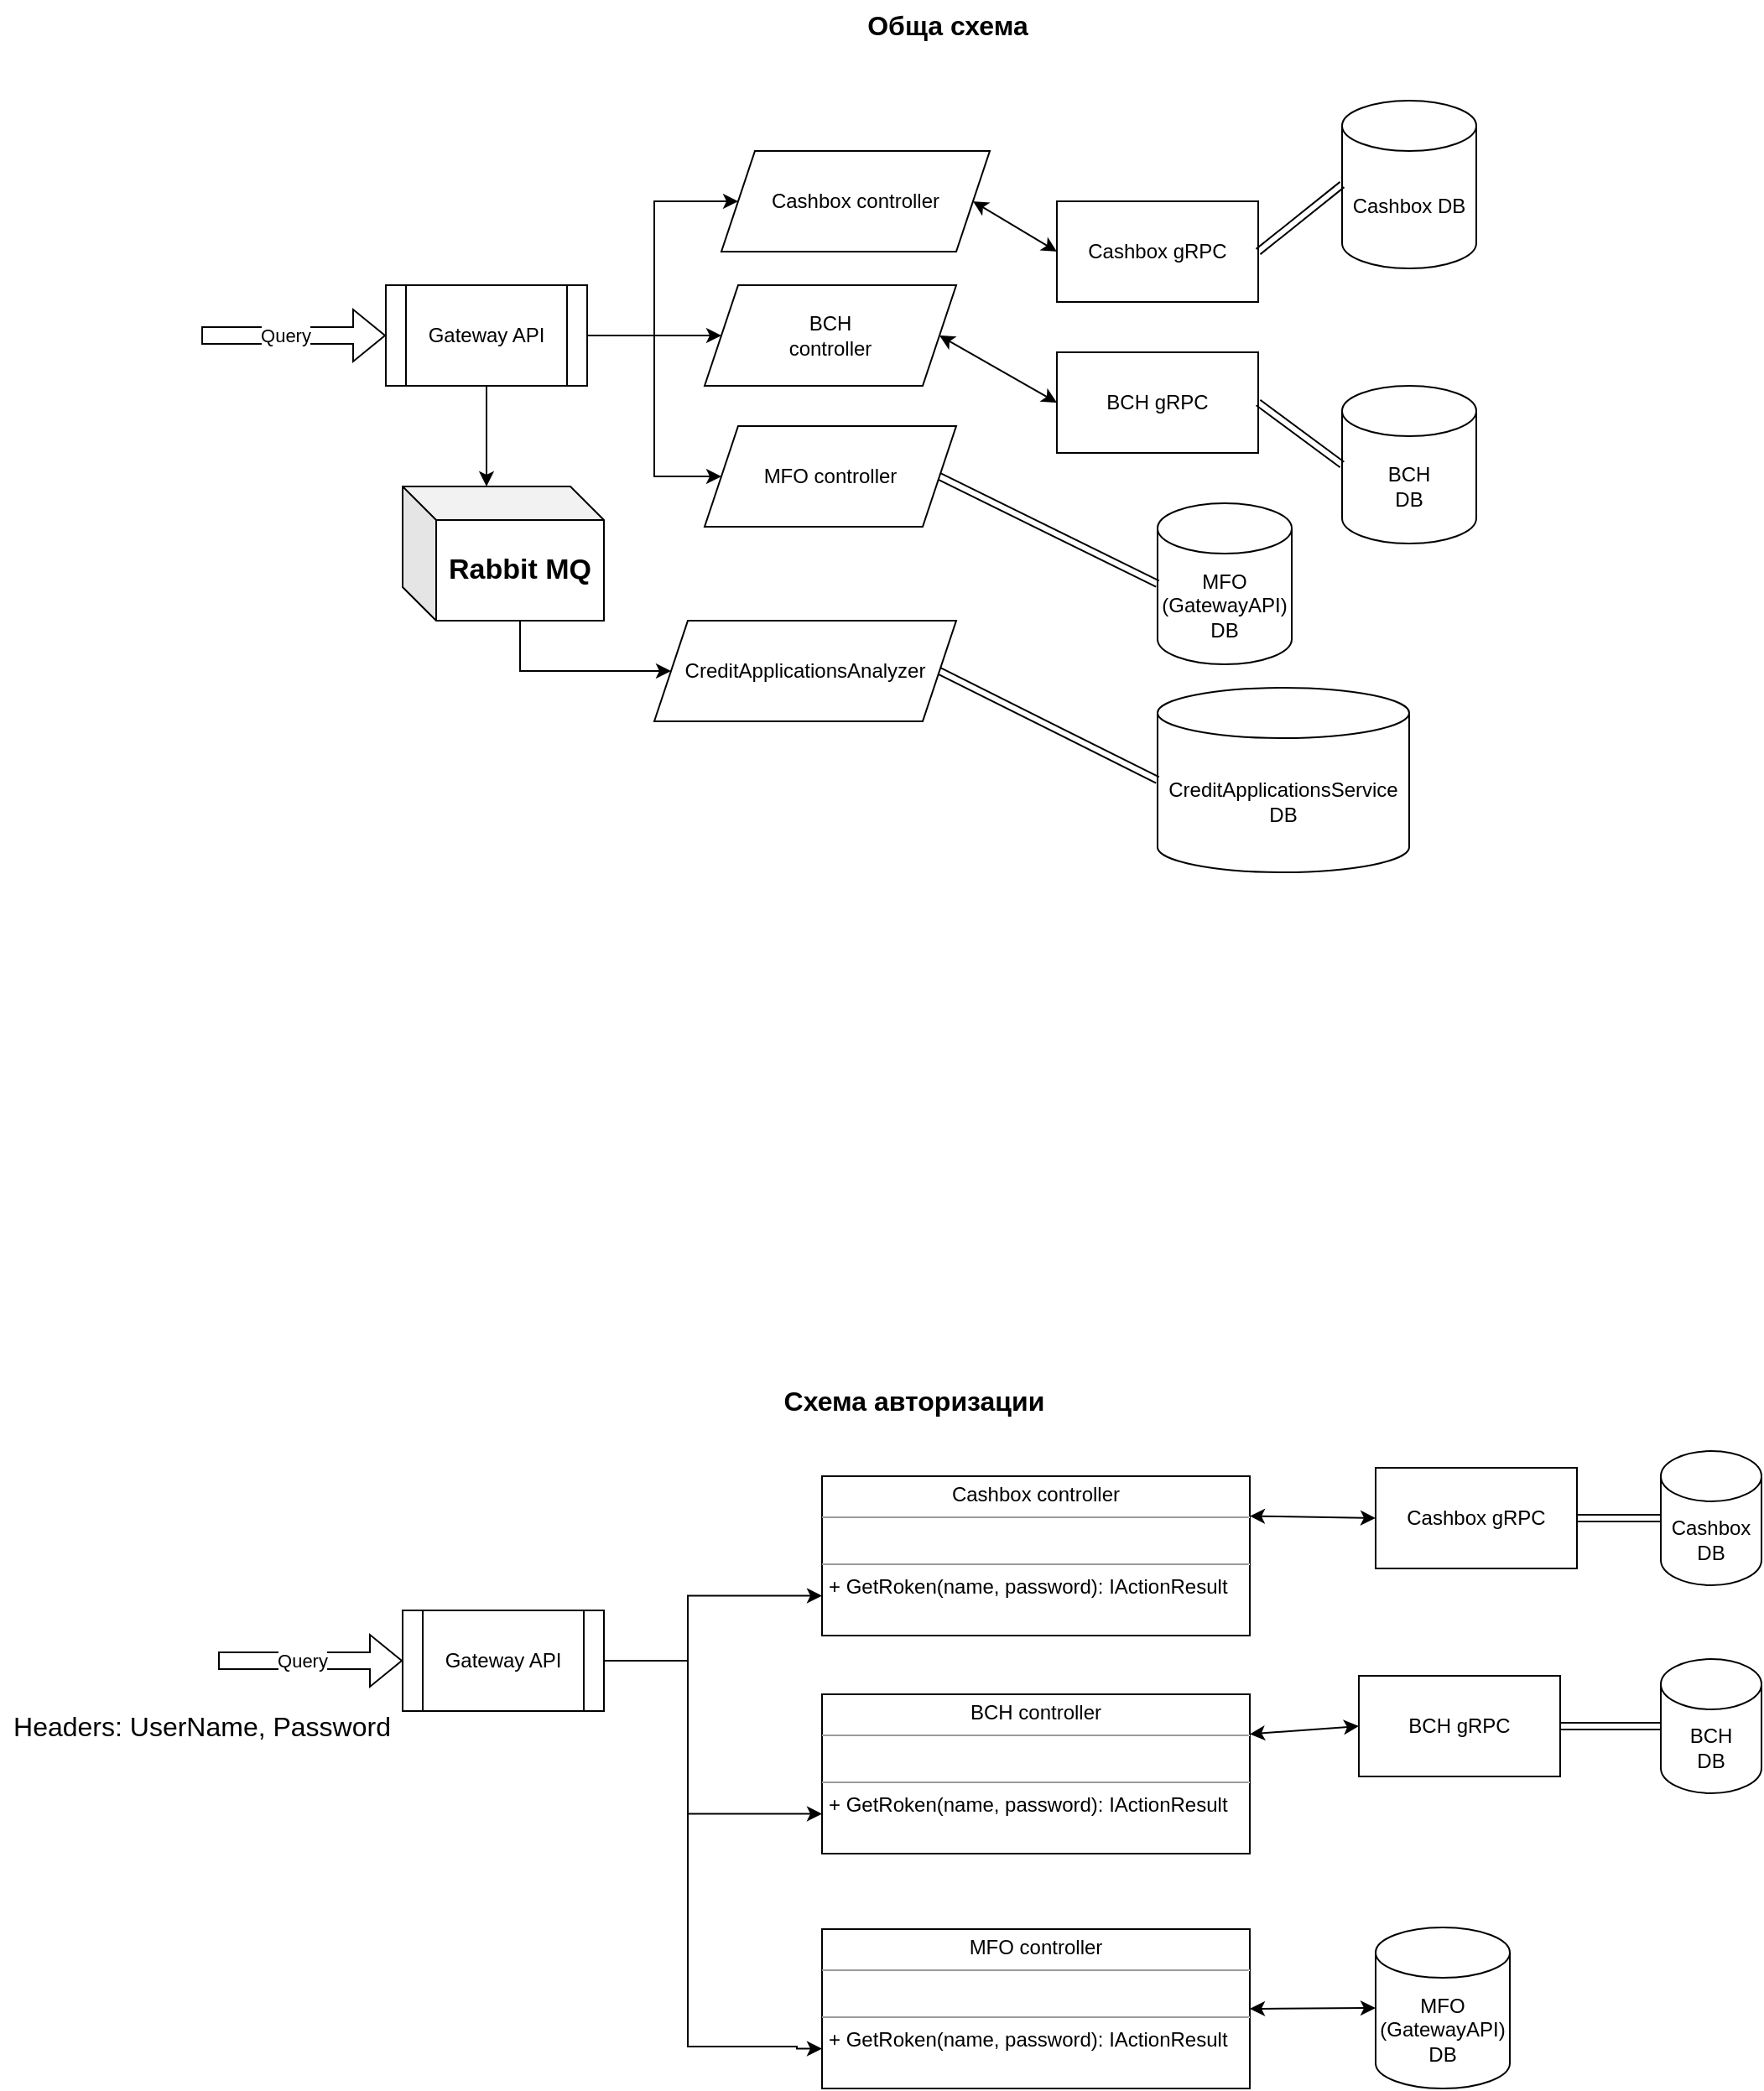 <mxfile version="19.0.2" type="device"><diagram id="yAWjqaBuLYbQz8tXXDq8" name="Page-1"><mxGraphModel dx="1422" dy="791" grid="1" gridSize="10" guides="1" tooltips="1" connect="1" arrows="1" fold="1" page="1" pageScale="1" pageWidth="1169" pageHeight="827" math="0" shadow="0"><root><mxCell id="0"/><mxCell id="1" parent="0"/><mxCell id="uD66CK9Uuo4JT2ndXYGY-1" value="&lt;b&gt;&lt;font style=&quot;font-size: 16px&quot;&gt;Обща схема&lt;/font&gt;&lt;/b&gt;" style="text;html=1;strokeColor=none;fillColor=none;align=center;verticalAlign=middle;whiteSpace=wrap;rounded=0;" parent="1" vertex="1"><mxGeometry x="530" y="30" width="150" height="30" as="geometry"/></mxCell><mxCell id="uD66CK9Uuo4JT2ndXYGY-2" value="&lt;div&gt;BCH&lt;/div&gt;&lt;div&gt;DB&lt;/div&gt;" style="shape=cylinder3;whiteSpace=wrap;html=1;boundedLbl=1;backgroundOutline=1;size=15;" parent="1" vertex="1"><mxGeometry x="840" y="260" width="80" height="94" as="geometry"/></mxCell><mxCell id="uD66CK9Uuo4JT2ndXYGY-3" value="Cashbox DB" style="shape=cylinder3;whiteSpace=wrap;html=1;boundedLbl=1;backgroundOutline=1;size=15;" parent="1" vertex="1"><mxGeometry x="840" y="90" width="80" height="100" as="geometry"/></mxCell><mxCell id="uD66CK9Uuo4JT2ndXYGY-25" style="edgeStyle=orthogonalEdgeStyle;rounded=0;orthogonalLoop=1;jettySize=auto;html=1;exitX=1;exitY=0.5;exitDx=0;exitDy=0;entryX=0;entryY=0.5;entryDx=0;entryDy=0;" parent="1" source="uD66CK9Uuo4JT2ndXYGY-4" target="uD66CK9Uuo4JT2ndXYGY-7" edge="1"><mxGeometry relative="1" as="geometry"><Array as="points"><mxPoint x="450" y="230"/><mxPoint x="450" y="230"/></Array></mxGeometry></mxCell><mxCell id="uD66CK9Uuo4JT2ndXYGY-26" style="edgeStyle=orthogonalEdgeStyle;rounded=0;orthogonalLoop=1;jettySize=auto;html=1;exitX=1;exitY=0.5;exitDx=0;exitDy=0;entryX=0;entryY=0.5;entryDx=0;entryDy=0;" parent="1" source="uD66CK9Uuo4JT2ndXYGY-4" target="uD66CK9Uuo4JT2ndXYGY-8" edge="1"><mxGeometry relative="1" as="geometry"><Array as="points"><mxPoint x="430" y="230"/><mxPoint x="430" y="150"/></Array></mxGeometry></mxCell><mxCell id="uD66CK9Uuo4JT2ndXYGY-28" style="edgeStyle=orthogonalEdgeStyle;rounded=0;orthogonalLoop=1;jettySize=auto;html=1;exitX=1;exitY=0.5;exitDx=0;exitDy=0;entryX=0;entryY=0.5;entryDx=0;entryDy=0;" parent="1" source="uD66CK9Uuo4JT2ndXYGY-4" target="uD66CK9Uuo4JT2ndXYGY-10" edge="1"><mxGeometry relative="1" as="geometry"><Array as="points"><mxPoint x="430" y="230"/><mxPoint x="430" y="314"/></Array></mxGeometry></mxCell><mxCell id="7xksygqwIVDDN_-Evom3-4" style="edgeStyle=orthogonalEdgeStyle;rounded=0;orthogonalLoop=1;jettySize=auto;html=1;exitX=0.5;exitY=1;exitDx=0;exitDy=0;entryX=0;entryY=0;entryDx=50;entryDy=0;entryPerimeter=0;fontSize=17;" edge="1" parent="1" source="uD66CK9Uuo4JT2ndXYGY-4" target="7xksygqwIVDDN_-Evom3-2"><mxGeometry relative="1" as="geometry"/></mxCell><mxCell id="uD66CK9Uuo4JT2ndXYGY-4" value="Gateway API" style="shape=process;whiteSpace=wrap;html=1;backgroundOutline=1;" parent="1" vertex="1"><mxGeometry x="270" y="200" width="120" height="60" as="geometry"/></mxCell><mxCell id="uD66CK9Uuo4JT2ndXYGY-5" value="Cashbox gRPC" style="rounded=0;whiteSpace=wrap;html=1;" parent="1" vertex="1"><mxGeometry x="670" y="150" width="120" height="60" as="geometry"/></mxCell><mxCell id="uD66CK9Uuo4JT2ndXYGY-6" value="BCH gRPC" style="rounded=0;whiteSpace=wrap;html=1;" parent="1" vertex="1"><mxGeometry x="670" y="240" width="120" height="60" as="geometry"/></mxCell><mxCell id="uD66CK9Uuo4JT2ndXYGY-7" value="&lt;div&gt;BCH&lt;/div&gt;&lt;div&gt;controller&lt;/div&gt;" style="shape=parallelogram;perimeter=parallelogramPerimeter;whiteSpace=wrap;html=1;fixedSize=1;" parent="1" vertex="1"><mxGeometry x="460" y="200" width="150" height="60" as="geometry"/></mxCell><mxCell id="uD66CK9Uuo4JT2ndXYGY-8" value="Cashbox controller" style="shape=parallelogram;perimeter=parallelogramPerimeter;whiteSpace=wrap;html=1;fixedSize=1;" parent="1" vertex="1"><mxGeometry x="470" y="120" width="160" height="60" as="geometry"/></mxCell><mxCell id="uD66CK9Uuo4JT2ndXYGY-9" value="" style="endArrow=classic;startArrow=classic;html=1;rounded=0;entryX=0;entryY=0.5;entryDx=0;entryDy=0;exitX=1;exitY=0.5;exitDx=0;exitDy=0;" parent="1" source="uD66CK9Uuo4JT2ndXYGY-8" target="uD66CK9Uuo4JT2ndXYGY-5" edge="1"><mxGeometry width="50" height="50" relative="1" as="geometry"><mxPoint x="600" y="380" as="sourcePoint"/><mxPoint x="650" y="330" as="targetPoint"/></mxGeometry></mxCell><mxCell id="uD66CK9Uuo4JT2ndXYGY-10" value="MFO controller" style="shape=parallelogram;perimeter=parallelogramPerimeter;whiteSpace=wrap;html=1;fixedSize=1;" parent="1" vertex="1"><mxGeometry x="460" y="284" width="150" height="60" as="geometry"/></mxCell><mxCell id="uD66CK9Uuo4JT2ndXYGY-11" value="" style="endArrow=classic;startArrow=classic;html=1;rounded=0;entryX=0;entryY=0.5;entryDx=0;entryDy=0;exitX=1;exitY=0.5;exitDx=0;exitDy=0;" parent="1" source="uD66CK9Uuo4JT2ndXYGY-7" target="uD66CK9Uuo4JT2ndXYGY-6" edge="1"><mxGeometry width="50" height="50" relative="1" as="geometry"><mxPoint x="625" y="190" as="sourcePoint"/><mxPoint x="770" y="180" as="targetPoint"/></mxGeometry></mxCell><mxCell id="uD66CK9Uuo4JT2ndXYGY-12" value="" style="shape=link;html=1;rounded=0;exitX=1;exitY=0.5;exitDx=0;exitDy=0;entryX=0;entryY=0.5;entryDx=0;entryDy=0;entryPerimeter=0;" parent="1" source="uD66CK9Uuo4JT2ndXYGY-5" target="uD66CK9Uuo4JT2ndXYGY-3" edge="1"><mxGeometry width="100" relative="1" as="geometry"><mxPoint x="880" y="200" as="sourcePoint"/><mxPoint x="980" y="200" as="targetPoint"/></mxGeometry></mxCell><mxCell id="uD66CK9Uuo4JT2ndXYGY-13" value="" style="shape=link;html=1;rounded=0;exitX=1;exitY=0.5;exitDx=0;exitDy=0;entryX=0;entryY=0.5;entryDx=0;entryDy=0;entryPerimeter=0;" parent="1" source="uD66CK9Uuo4JT2ndXYGY-6" target="uD66CK9Uuo4JT2ndXYGY-2" edge="1"><mxGeometry width="100" relative="1" as="geometry"><mxPoint x="850" y="255" as="sourcePoint"/><mxPoint x="960" y="210" as="targetPoint"/></mxGeometry></mxCell><mxCell id="uD66CK9Uuo4JT2ndXYGY-14" value="MFO&lt;div&gt;(GatewayAPI)&lt;br&gt;&lt;/div&gt;&lt;div&gt;DB&lt;/div&gt;" style="shape=cylinder3;whiteSpace=wrap;html=1;boundedLbl=1;backgroundOutline=1;size=15;" parent="1" vertex="1"><mxGeometry x="730" y="330" width="80" height="96" as="geometry"/></mxCell><mxCell id="uD66CK9Uuo4JT2ndXYGY-15" value="" style="shape=link;html=1;rounded=0;exitX=1;exitY=0.5;exitDx=0;exitDy=0;entryX=0;entryY=0.5;entryDx=0;entryDy=0;entryPerimeter=0;" parent="1" source="uD66CK9Uuo4JT2ndXYGY-10" target="uD66CK9Uuo4JT2ndXYGY-14" edge="1"><mxGeometry width="100" relative="1" as="geometry"><mxPoint x="590" y="487.5" as="sourcePoint"/><mxPoint x="700" y="442.5" as="targetPoint"/></mxGeometry></mxCell><mxCell id="uD66CK9Uuo4JT2ndXYGY-16" value="" style="shape=flexArrow;endArrow=classic;html=1;rounded=0;entryX=0;entryY=0.5;entryDx=0;entryDy=0;" parent="1" target="uD66CK9Uuo4JT2ndXYGY-4" edge="1"><mxGeometry width="50" height="50" relative="1" as="geometry"><mxPoint x="160" y="230" as="sourcePoint"/><mxPoint x="220" y="210" as="targetPoint"/></mxGeometry></mxCell><mxCell id="uD66CK9Uuo4JT2ndXYGY-17" value="Query" style="edgeLabel;html=1;align=center;verticalAlign=middle;resizable=0;points=[];" parent="uD66CK9Uuo4JT2ndXYGY-16" vertex="1" connectable="0"><mxGeometry x="0.273" y="-3" relative="1" as="geometry"><mxPoint x="-20" y="-3" as="offset"/></mxGeometry></mxCell><mxCell id="qzzu0HpHQQQ34oo-LFis-3" value="&lt;font style=&quot;font-size: 16px&quot;&gt;&lt;b&gt;Схема авторизации&lt;br&gt;&lt;/b&gt;&lt;/font&gt;" style="text;html=1;strokeColor=none;fillColor=none;align=center;verticalAlign=middle;whiteSpace=wrap;rounded=0;" parent="1" vertex="1"><mxGeometry x="500" y="850" width="170" height="30" as="geometry"/></mxCell><mxCell id="qzzu0HpHQQQ34oo-LFis-5" value="&lt;div&gt;BCH&lt;/div&gt;&lt;div&gt;DB&lt;/div&gt;" style="shape=cylinder3;whiteSpace=wrap;html=1;boundedLbl=1;backgroundOutline=1;size=15;" parent="1" vertex="1"><mxGeometry x="1030" y="1019" width="60" height="80" as="geometry"/></mxCell><mxCell id="qzzu0HpHQQQ34oo-LFis-6" value="Cashbox DB" style="shape=cylinder3;whiteSpace=wrap;html=1;boundedLbl=1;backgroundOutline=1;size=15;" parent="1" vertex="1"><mxGeometry x="1030" y="895" width="60" height="80" as="geometry"/></mxCell><mxCell id="qzzu0HpHQQQ34oo-LFis-29" style="edgeStyle=orthogonalEdgeStyle;rounded=0;orthogonalLoop=1;jettySize=auto;html=1;exitX=1;exitY=0.5;exitDx=0;exitDy=0;entryX=0;entryY=0.75;entryDx=0;entryDy=0;fontSize=16;" parent="1" source="qzzu0HpHQQQ34oo-LFis-10" target="qzzu0HpHQQQ34oo-LFis-31" edge="1"><mxGeometry relative="1" as="geometry"><mxPoint x="540" y="1360" as="targetPoint"/><Array as="points"><mxPoint x="450" y="1020"/><mxPoint x="450" y="1250"/><mxPoint x="515" y="1250"/><mxPoint x="515" y="1251"/></Array></mxGeometry></mxCell><mxCell id="qzzu0HpHQQQ34oo-LFis-33" style="edgeStyle=orthogonalEdgeStyle;rounded=0;orthogonalLoop=1;jettySize=auto;html=1;exitX=1;exitY=0.5;exitDx=0;exitDy=0;entryX=0;entryY=0.75;entryDx=0;entryDy=0;fontSize=16;" parent="1" source="qzzu0HpHQQQ34oo-LFis-10" target="qzzu0HpHQQQ34oo-LFis-30" edge="1"><mxGeometry relative="1" as="geometry"><Array as="points"><mxPoint x="450" y="1020"/><mxPoint x="450" y="981"/></Array></mxGeometry></mxCell><mxCell id="qzzu0HpHQQQ34oo-LFis-34" style="edgeStyle=orthogonalEdgeStyle;rounded=0;orthogonalLoop=1;jettySize=auto;html=1;exitX=1;exitY=0.5;exitDx=0;exitDy=0;entryX=0;entryY=0.75;entryDx=0;entryDy=0;fontSize=16;" parent="1" source="qzzu0HpHQQQ34oo-LFis-10" target="qzzu0HpHQQQ34oo-LFis-28" edge="1"><mxGeometry relative="1" as="geometry"><Array as="points"><mxPoint x="450" y="1020"/><mxPoint x="450" y="1111"/></Array></mxGeometry></mxCell><mxCell id="qzzu0HpHQQQ34oo-LFis-10" value="Gateway API" style="shape=process;whiteSpace=wrap;html=1;backgroundOutline=1;" parent="1" vertex="1"><mxGeometry x="280" y="990" width="120" height="60" as="geometry"/></mxCell><mxCell id="qzzu0HpHQQQ34oo-LFis-11" value="Cashbox gRPC" style="rounded=0;whiteSpace=wrap;html=1;" parent="1" vertex="1"><mxGeometry x="860" y="905" width="120" height="60" as="geometry"/></mxCell><mxCell id="qzzu0HpHQQQ34oo-LFis-12" value="BCH gRPC" style="rounded=0;whiteSpace=wrap;html=1;" parent="1" vertex="1"><mxGeometry x="850" y="1029" width="120" height="60" as="geometry"/></mxCell><mxCell id="qzzu0HpHQQQ34oo-LFis-15" value="" style="endArrow=classic;startArrow=classic;html=1;rounded=0;entryX=0;entryY=0.5;entryDx=0;entryDy=0;exitX=1;exitY=0.25;exitDx=0;exitDy=0;" parent="1" source="qzzu0HpHQQQ34oo-LFis-30" target="qzzu0HpHQQQ34oo-LFis-11" edge="1"><mxGeometry width="50" height="50" relative="1" as="geometry"><mxPoint x="700" y="930" as="sourcePoint"/><mxPoint x="660" y="1120" as="targetPoint"/></mxGeometry></mxCell><mxCell id="qzzu0HpHQQQ34oo-LFis-17" value="" style="endArrow=classic;startArrow=classic;html=1;rounded=0;entryX=0;entryY=0.5;entryDx=0;entryDy=0;exitX=1;exitY=0.25;exitDx=0;exitDy=0;" parent="1" source="qzzu0HpHQQQ34oo-LFis-28" target="qzzu0HpHQQQ34oo-LFis-12" edge="1"><mxGeometry width="50" height="50" relative="1" as="geometry"><mxPoint x="680" y="1020" as="sourcePoint"/><mxPoint x="780" y="970" as="targetPoint"/></mxGeometry></mxCell><mxCell id="qzzu0HpHQQQ34oo-LFis-18" value="" style="shape=link;html=1;rounded=0;exitX=1;exitY=0.5;exitDx=0;exitDy=0;entryX=0;entryY=0.5;entryDx=0;entryDy=0;entryPerimeter=0;" parent="1" source="qzzu0HpHQQQ34oo-LFis-11" target="qzzu0HpHQQQ34oo-LFis-6" edge="1"><mxGeometry width="100" relative="1" as="geometry"><mxPoint x="1070" y="945" as="sourcePoint"/><mxPoint x="1170" y="945" as="targetPoint"/></mxGeometry></mxCell><mxCell id="qzzu0HpHQQQ34oo-LFis-19" value="" style="shape=link;html=1;rounded=0;exitX=1;exitY=0.5;exitDx=0;exitDy=0;entryX=0;entryY=0.5;entryDx=0;entryDy=0;entryPerimeter=0;" parent="1" source="qzzu0HpHQQQ34oo-LFis-12" target="qzzu0HpHQQQ34oo-LFis-5" edge="1"><mxGeometry width="100" relative="1" as="geometry"><mxPoint x="1040" y="1000" as="sourcePoint"/><mxPoint x="1150" y="955" as="targetPoint"/></mxGeometry></mxCell><mxCell id="qzzu0HpHQQQ34oo-LFis-20" value="MFO&lt;div&gt;(GatewayAPI)&lt;br&gt;&lt;/div&gt;&lt;div&gt;DB&lt;/div&gt;" style="shape=cylinder3;whiteSpace=wrap;html=1;boundedLbl=1;backgroundOutline=1;size=15;" parent="1" vertex="1"><mxGeometry x="860" y="1179" width="80" height="96" as="geometry"/></mxCell><mxCell id="qzzu0HpHQQQ34oo-LFis-22" value="" style="shape=flexArrow;endArrow=classic;html=1;rounded=0;entryX=0;entryY=0.5;entryDx=0;entryDy=0;" parent="1" target="qzzu0HpHQQQ34oo-LFis-10" edge="1"><mxGeometry width="50" height="50" relative="1" as="geometry"><mxPoint x="170" y="1020" as="sourcePoint"/><mxPoint x="230" y="1000" as="targetPoint"/></mxGeometry></mxCell><mxCell id="qzzu0HpHQQQ34oo-LFis-23" value="Query" style="edgeLabel;html=1;align=center;verticalAlign=middle;resizable=0;points=[];" parent="qzzu0HpHQQQ34oo-LFis-22" vertex="1" connectable="0"><mxGeometry x="0.273" y="-3" relative="1" as="geometry"><mxPoint x="-20" y="-3" as="offset"/></mxGeometry></mxCell><mxCell id="qzzu0HpHQQQ34oo-LFis-28" value="&lt;p style=&quot;margin: 0px ; margin-top: 4px ; text-align: center&quot;&gt;BCH controller&lt;/p&gt;&lt;p style=&quot;margin: 0px ; margin-top: 4px ; text-align: center&quot;&gt;&lt;/p&gt;&lt;hr size=&quot;1&quot;&gt;&lt;p style=&quot;margin: 0px ; margin-left: 4px&quot;&gt;&lt;br&gt;&lt;/p&gt;&lt;hr size=&quot;1&quot;&gt;&lt;p style=&quot;margin: 0px ; margin-left: 4px&quot;&gt;+ GetRoken(name, password): IActionResult&lt;/p&gt;" style="verticalAlign=top;align=left;overflow=fill;fontSize=12;fontFamily=Helvetica;html=1;" parent="1" vertex="1"><mxGeometry x="530" y="1040" width="255" height="95" as="geometry"/></mxCell><mxCell id="qzzu0HpHQQQ34oo-LFis-30" value="&lt;p style=&quot;margin: 0px ; margin-top: 4px ; text-align: center&quot;&gt;Cashbox controller&lt;/p&gt;&lt;hr size=&quot;1&quot;&gt;&lt;p style=&quot;margin: 0px ; margin-left: 4px&quot;&gt;&lt;br&gt;&lt;/p&gt;&lt;hr size=&quot;1&quot;&gt;&lt;p style=&quot;margin: 0px ; margin-left: 4px&quot;&gt;+ GetRoken(name, password): IActionResult&lt;/p&gt;" style="verticalAlign=top;align=left;overflow=fill;fontSize=12;fontFamily=Helvetica;html=1;" parent="1" vertex="1"><mxGeometry x="530" y="910" width="255" height="95" as="geometry"/></mxCell><mxCell id="qzzu0HpHQQQ34oo-LFis-31" value="&lt;p style=&quot;margin: 0px ; margin-top: 4px ; text-align: center&quot;&gt;MFO controller&lt;/p&gt;&lt;p style=&quot;margin: 0px ; margin-top: 4px ; text-align: center&quot;&gt;&lt;/p&gt;&lt;hr size=&quot;1&quot;&gt;&lt;p style=&quot;margin: 0px ; margin-left: 4px&quot;&gt;&lt;br&gt;&lt;/p&gt;&lt;hr size=&quot;1&quot;&gt;&lt;p style=&quot;margin: 0px ; margin-left: 4px&quot;&gt;+ GetRoken(name, password): IActionResult&lt;/p&gt;" style="verticalAlign=top;align=left;overflow=fill;fontSize=12;fontFamily=Helvetica;html=1;" parent="1" vertex="1"><mxGeometry x="530" y="1180" width="255" height="95" as="geometry"/></mxCell><mxCell id="qzzu0HpHQQQ34oo-LFis-35" value="Headers: UserName, Password" style="text;html=1;align=center;verticalAlign=middle;resizable=0;points=[];autosize=1;strokeColor=none;fillColor=none;fontSize=16;" parent="1" vertex="1"><mxGeometry x="40" y="1049" width="240" height="20" as="geometry"/></mxCell><mxCell id="7xksygqwIVDDN_-Evom3-1" value="CreditApplicationsAnalyzer" style="shape=parallelogram;perimeter=parallelogramPerimeter;whiteSpace=wrap;html=1;fixedSize=1;" vertex="1" parent="1"><mxGeometry x="430" y="400" width="180" height="60" as="geometry"/></mxCell><mxCell id="7xksygqwIVDDN_-Evom3-7" style="edgeStyle=orthogonalEdgeStyle;rounded=0;orthogonalLoop=1;jettySize=auto;html=1;exitX=0;exitY=0;exitDx=70;exitDy=80;exitPerimeter=0;entryX=0;entryY=0.5;entryDx=0;entryDy=0;fontSize=17;" edge="1" parent="1" source="7xksygqwIVDDN_-Evom3-2" target="7xksygqwIVDDN_-Evom3-1"><mxGeometry relative="1" as="geometry"/></mxCell><mxCell id="7xksygqwIVDDN_-Evom3-2" value="&lt;font style=&quot;font-size: 17px;&quot;&gt;&lt;b&gt;Rabbit MQ&lt;/b&gt;&lt;/font&gt;" style="shape=cube;whiteSpace=wrap;html=1;boundedLbl=1;backgroundOutline=1;darkOpacity=0.05;darkOpacity2=0.1;" vertex="1" parent="1"><mxGeometry x="280" y="320" width="120" height="80" as="geometry"/></mxCell><mxCell id="7xksygqwIVDDN_-Evom3-5" value="CreditApplicationsService DB" style="shape=cylinder3;whiteSpace=wrap;html=1;boundedLbl=1;backgroundOutline=1;size=15;" vertex="1" parent="1"><mxGeometry x="730" y="440" width="150" height="110" as="geometry"/></mxCell><mxCell id="7xksygqwIVDDN_-Evom3-6" value="" style="shape=link;html=1;rounded=0;exitX=1;exitY=0.5;exitDx=0;exitDy=0;entryX=0;entryY=0.5;entryDx=0;entryDy=0;entryPerimeter=0;" edge="1" parent="1" source="7xksygqwIVDDN_-Evom3-1" target="7xksygqwIVDDN_-Evom3-5"><mxGeometry width="100" relative="1" as="geometry"><mxPoint x="610" y="520" as="sourcePoint"/><mxPoint x="740" y="584" as="targetPoint"/></mxGeometry></mxCell><mxCell id="7xksygqwIVDDN_-Evom3-8" value="" style="endArrow=classic;startArrow=classic;html=1;rounded=0;entryX=0;entryY=0.5;entryDx=0;entryDy=0;exitX=1;exitY=0.5;exitDx=0;exitDy=0;entryPerimeter=0;" edge="1" parent="1" source="qzzu0HpHQQQ34oo-LFis-31" target="qzzu0HpHQQQ34oo-LFis-20"><mxGeometry width="50" height="50" relative="1" as="geometry"><mxPoint x="795" y="1073.75" as="sourcePoint"/><mxPoint x="860" y="1069" as="targetPoint"/></mxGeometry></mxCell></root></mxGraphModel></diagram></mxfile>